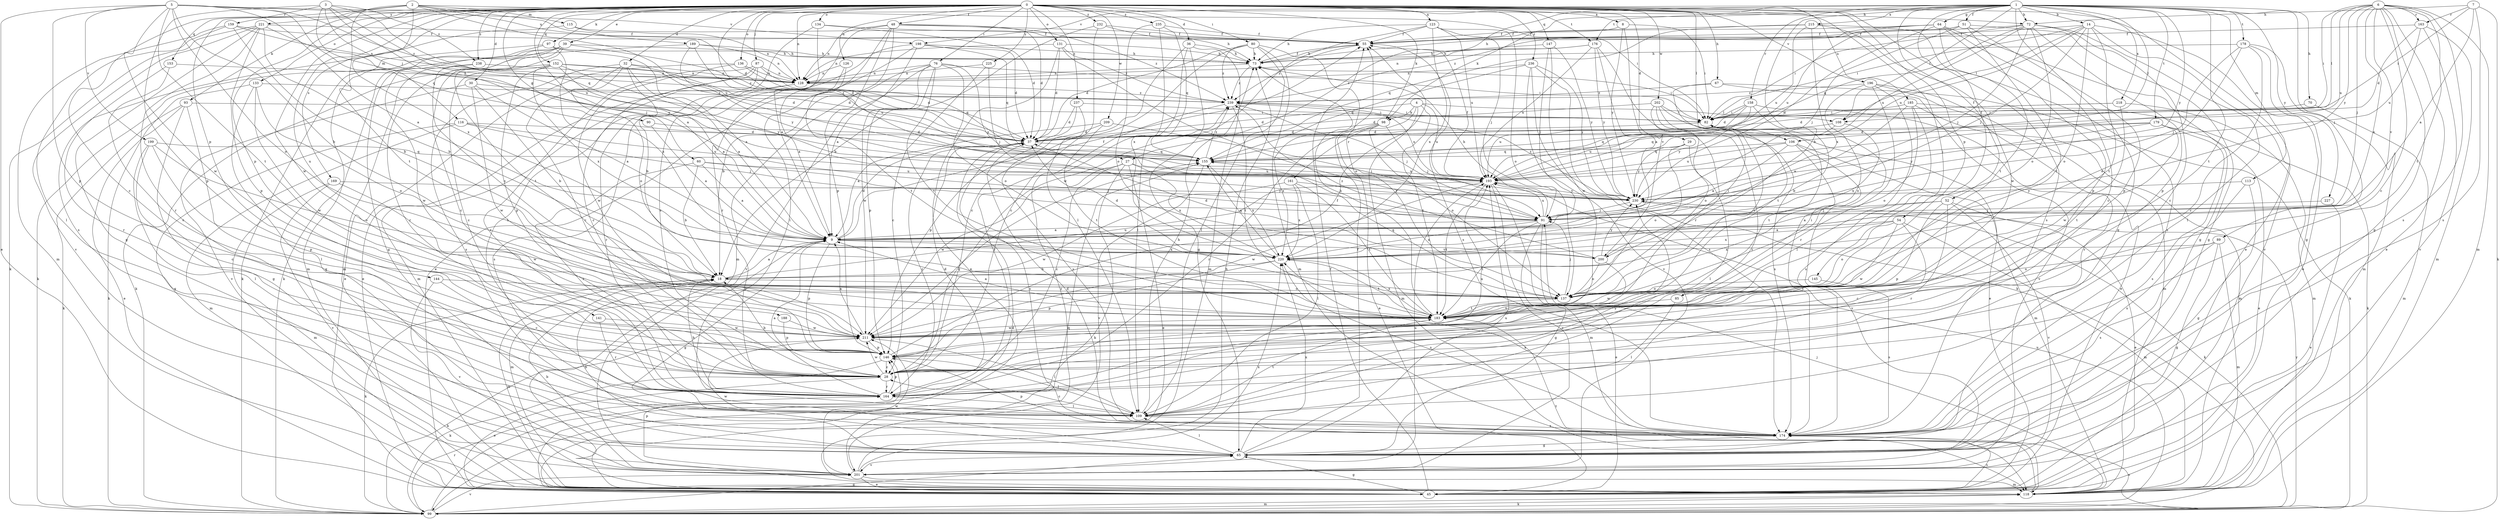 strict digraph  {
0;
1;
2;
3;
4;
5;
6;
7;
8;
9;
14;
18;
27;
28;
29;
30;
32;
36;
37;
39;
45;
48;
51;
52;
54;
55;
60;
64;
65;
67;
70;
72;
73;
76;
80;
82;
85;
87;
89;
90;
91;
93;
97;
98;
99;
106;
108;
109;
113;
115;
116;
118;
123;
126;
128;
131;
133;
134;
136;
137;
141;
144;
145;
146;
147;
152;
153;
155;
158;
159;
161;
163;
164;
169;
174;
176;
178;
179;
183;
185;
188;
189;
193;
196;
198;
199;
200;
201;
202;
209;
211;
215;
218;
220;
221;
225;
227;
230;
232;
235;
236;
237;
238;
239;
0 -> 8  [label=a];
0 -> 9  [label=a];
0 -> 27  [label=c];
0 -> 29  [label=d];
0 -> 30  [label=d];
0 -> 32  [label=d];
0 -> 36  [label=d];
0 -> 39  [label=e];
0 -> 45  [label=e];
0 -> 48  [label=f];
0 -> 60  [label=g];
0 -> 67  [label=h];
0 -> 76  [label=i];
0 -> 80  [label=i];
0 -> 85  [label=j];
0 -> 87  [label=j];
0 -> 93  [label=k];
0 -> 97  [label=k];
0 -> 98  [label=k];
0 -> 106  [label=l];
0 -> 123  [label=n];
0 -> 126  [label=n];
0 -> 128  [label=n];
0 -> 131  [label=o];
0 -> 133  [label=o];
0 -> 134  [label=o];
0 -> 136  [label=o];
0 -> 141  [label=p];
0 -> 144  [label=p];
0 -> 145  [label=p];
0 -> 147  [label=q];
0 -> 152  [label=q];
0 -> 169  [label=s];
0 -> 174  [label=s];
0 -> 176  [label=t];
0 -> 185  [label=u];
0 -> 188  [label=u];
0 -> 196  [label=v];
0 -> 202  [label=w];
0 -> 209  [label=w];
0 -> 211  [label=w];
0 -> 221  [label=y];
0 -> 225  [label=y];
0 -> 232  [label=z];
0 -> 235  [label=z];
0 -> 236  [label=z];
0 -> 237  [label=z];
0 -> 238  [label=z];
1 -> 14  [label=b];
1 -> 18  [label=b];
1 -> 27  [label=c];
1 -> 51  [label=f];
1 -> 52  [label=f];
1 -> 54  [label=f];
1 -> 64  [label=g];
1 -> 65  [label=g];
1 -> 70  [label=h];
1 -> 72  [label=h];
1 -> 89  [label=j];
1 -> 98  [label=k];
1 -> 106  [label=l];
1 -> 108  [label=l];
1 -> 113  [label=m];
1 -> 158  [label=r];
1 -> 176  [label=t];
1 -> 178  [label=t];
1 -> 179  [label=t];
1 -> 183  [label=t];
1 -> 198  [label=v];
1 -> 215  [label=x];
1 -> 218  [label=x];
1 -> 227  [label=y];
1 -> 230  [label=y];
2 -> 28  [label=c];
2 -> 37  [label=d];
2 -> 82  [label=i];
2 -> 115  [label=m];
2 -> 153  [label=q];
2 -> 183  [label=t];
2 -> 189  [label=u];
2 -> 193  [label=u];
2 -> 220  [label=x];
3 -> 90  [label=j];
3 -> 91  [label=j];
3 -> 116  [label=m];
3 -> 146  [label=p];
3 -> 155  [label=q];
3 -> 159  [label=r];
3 -> 193  [label=u];
3 -> 238  [label=z];
4 -> 37  [label=d];
4 -> 98  [label=k];
4 -> 108  [label=l];
4 -> 118  [label=m];
4 -> 161  [label=r];
4 -> 183  [label=t];
4 -> 193  [label=u];
5 -> 9  [label=a];
5 -> 18  [label=b];
5 -> 45  [label=e];
5 -> 72  [label=h];
5 -> 137  [label=o];
5 -> 146  [label=p];
5 -> 155  [label=q];
5 -> 183  [label=t];
5 -> 198  [label=v];
5 -> 199  [label=v];
5 -> 211  [label=w];
5 -> 239  [label=z];
6 -> 28  [label=c];
6 -> 45  [label=e];
6 -> 65  [label=g];
6 -> 82  [label=i];
6 -> 91  [label=j];
6 -> 108  [label=l];
6 -> 118  [label=m];
6 -> 163  [label=r];
6 -> 174  [label=s];
6 -> 183  [label=t];
6 -> 193  [label=u];
6 -> 200  [label=v];
6 -> 220  [label=x];
6 -> 230  [label=y];
7 -> 9  [label=a];
7 -> 72  [label=h];
7 -> 82  [label=i];
7 -> 99  [label=k];
7 -> 163  [label=r];
7 -> 174  [label=s];
8 -> 55  [label=f];
8 -> 82  [label=i];
8 -> 200  [label=v];
8 -> 230  [label=y];
9 -> 37  [label=d];
9 -> 55  [label=f];
9 -> 65  [label=g];
9 -> 118  [label=m];
9 -> 146  [label=p];
9 -> 200  [label=v];
9 -> 220  [label=x];
14 -> 55  [label=f];
14 -> 65  [label=g];
14 -> 82  [label=i];
14 -> 91  [label=j];
14 -> 108  [label=l];
14 -> 137  [label=o];
14 -> 183  [label=t];
14 -> 193  [label=u];
14 -> 201  [label=v];
18 -> 9  [label=a];
18 -> 99  [label=k];
18 -> 118  [label=m];
18 -> 137  [label=o];
18 -> 193  [label=u];
27 -> 28  [label=c];
27 -> 45  [label=e];
27 -> 99  [label=k];
27 -> 193  [label=u];
27 -> 211  [label=w];
27 -> 220  [label=x];
28 -> 18  [label=b];
28 -> 45  [label=e];
28 -> 155  [label=q];
28 -> 164  [label=r];
28 -> 193  [label=u];
28 -> 211  [label=w];
29 -> 109  [label=l];
29 -> 137  [label=o];
29 -> 155  [label=q];
29 -> 230  [label=y];
30 -> 9  [label=a];
30 -> 18  [label=b];
30 -> 201  [label=v];
30 -> 211  [label=w];
30 -> 239  [label=z];
32 -> 9  [label=a];
32 -> 18  [label=b];
32 -> 28  [label=c];
32 -> 37  [label=d];
32 -> 128  [label=n];
32 -> 137  [label=o];
32 -> 174  [label=s];
36 -> 28  [label=c];
36 -> 65  [label=g];
36 -> 73  [label=h];
36 -> 109  [label=l];
36 -> 118  [label=m];
37 -> 155  [label=q];
37 -> 164  [label=r];
37 -> 174  [label=s];
39 -> 28  [label=c];
39 -> 37  [label=d];
39 -> 65  [label=g];
39 -> 73  [label=h];
39 -> 99  [label=k];
39 -> 118  [label=m];
39 -> 164  [label=r];
39 -> 183  [label=t];
45 -> 55  [label=f];
45 -> 65  [label=g];
45 -> 155  [label=q];
45 -> 174  [label=s];
48 -> 37  [label=d];
48 -> 55  [label=f];
48 -> 109  [label=l];
48 -> 118  [label=m];
48 -> 128  [label=n];
48 -> 146  [label=p];
48 -> 164  [label=r];
48 -> 239  [label=z];
51 -> 55  [label=f];
51 -> 65  [label=g];
51 -> 91  [label=j];
51 -> 146  [label=p];
51 -> 183  [label=t];
51 -> 193  [label=u];
52 -> 9  [label=a];
52 -> 45  [label=e];
52 -> 91  [label=j];
52 -> 146  [label=p];
52 -> 164  [label=r];
52 -> 201  [label=v];
54 -> 9  [label=a];
54 -> 28  [label=c];
54 -> 118  [label=m];
54 -> 137  [label=o];
54 -> 211  [label=w];
54 -> 220  [label=x];
55 -> 73  [label=h];
55 -> 174  [label=s];
55 -> 239  [label=z];
60 -> 9  [label=a];
60 -> 18  [label=b];
60 -> 91  [label=j];
60 -> 164  [label=r];
60 -> 193  [label=u];
64 -> 28  [label=c];
64 -> 55  [label=f];
64 -> 65  [label=g];
64 -> 73  [label=h];
64 -> 146  [label=p];
64 -> 183  [label=t];
64 -> 230  [label=y];
64 -> 239  [label=z];
65 -> 18  [label=b];
65 -> 55  [label=f];
65 -> 109  [label=l];
65 -> 193  [label=u];
65 -> 201  [label=v];
65 -> 211  [label=w];
65 -> 220  [label=x];
67 -> 99  [label=k];
67 -> 183  [label=t];
67 -> 201  [label=v];
67 -> 239  [label=z];
70 -> 82  [label=i];
70 -> 118  [label=m];
72 -> 28  [label=c];
72 -> 55  [label=f];
72 -> 82  [label=i];
72 -> 91  [label=j];
72 -> 109  [label=l];
72 -> 137  [label=o];
72 -> 146  [label=p];
72 -> 155  [label=q];
72 -> 193  [label=u];
73 -> 55  [label=f];
73 -> 82  [label=i];
73 -> 128  [label=n];
73 -> 239  [label=z];
76 -> 18  [label=b];
76 -> 82  [label=i];
76 -> 128  [label=n];
76 -> 137  [label=o];
76 -> 146  [label=p];
76 -> 183  [label=t];
76 -> 201  [label=v];
76 -> 211  [label=w];
76 -> 230  [label=y];
80 -> 28  [label=c];
80 -> 37  [label=d];
80 -> 73  [label=h];
80 -> 109  [label=l];
80 -> 118  [label=m];
80 -> 137  [label=o];
80 -> 239  [label=z];
82 -> 37  [label=d];
82 -> 137  [label=o];
82 -> 183  [label=t];
85 -> 109  [label=l];
85 -> 183  [label=t];
87 -> 28  [label=c];
87 -> 45  [label=e];
87 -> 118  [label=m];
87 -> 128  [label=n];
87 -> 155  [label=q];
87 -> 164  [label=r];
89 -> 65  [label=g];
89 -> 118  [label=m];
89 -> 137  [label=o];
89 -> 174  [label=s];
89 -> 220  [label=x];
90 -> 9  [label=a];
90 -> 37  [label=d];
91 -> 9  [label=a];
91 -> 45  [label=e];
91 -> 65  [label=g];
91 -> 73  [label=h];
91 -> 183  [label=t];
91 -> 193  [label=u];
91 -> 220  [label=x];
93 -> 45  [label=e];
93 -> 65  [label=g];
93 -> 82  [label=i];
93 -> 99  [label=k];
93 -> 109  [label=l];
97 -> 9  [label=a];
97 -> 73  [label=h];
97 -> 99  [label=k];
97 -> 118  [label=m];
97 -> 220  [label=x];
98 -> 37  [label=d];
98 -> 45  [label=e];
98 -> 91  [label=j];
98 -> 137  [label=o];
98 -> 164  [label=r];
98 -> 220  [label=x];
99 -> 37  [label=d];
99 -> 65  [label=g];
99 -> 118  [label=m];
99 -> 164  [label=r];
99 -> 174  [label=s];
99 -> 193  [label=u];
99 -> 201  [label=v];
99 -> 230  [label=y];
106 -> 9  [label=a];
106 -> 118  [label=m];
106 -> 155  [label=q];
106 -> 174  [label=s];
106 -> 193  [label=u];
106 -> 201  [label=v];
108 -> 155  [label=q];
108 -> 193  [label=u];
108 -> 220  [label=x];
109 -> 28  [label=c];
109 -> 73  [label=h];
109 -> 174  [label=s];
109 -> 183  [label=t];
109 -> 230  [label=y];
113 -> 65  [label=g];
113 -> 174  [label=s];
113 -> 230  [label=y];
115 -> 55  [label=f];
115 -> 128  [label=n];
115 -> 174  [label=s];
116 -> 37  [label=d];
116 -> 65  [label=g];
116 -> 91  [label=j];
116 -> 118  [label=m];
116 -> 193  [label=u];
118 -> 91  [label=j];
118 -> 99  [label=k];
118 -> 183  [label=t];
123 -> 55  [label=f];
123 -> 73  [label=h];
123 -> 91  [label=j];
123 -> 137  [label=o];
123 -> 193  [label=u];
123 -> 211  [label=w];
123 -> 220  [label=x];
126 -> 9  [label=a];
126 -> 128  [label=n];
126 -> 183  [label=t];
128 -> 164  [label=r];
128 -> 174  [label=s];
128 -> 239  [label=z];
131 -> 37  [label=d];
131 -> 45  [label=e];
131 -> 73  [label=h];
131 -> 91  [label=j];
131 -> 128  [label=n];
131 -> 239  [label=z];
133 -> 65  [label=g];
133 -> 99  [label=k];
133 -> 137  [label=o];
133 -> 211  [label=w];
133 -> 239  [label=z];
134 -> 9  [label=a];
134 -> 37  [label=d];
134 -> 55  [label=f];
134 -> 109  [label=l];
136 -> 37  [label=d];
136 -> 45  [label=e];
136 -> 128  [label=n];
136 -> 211  [label=w];
137 -> 91  [label=j];
137 -> 155  [label=q];
137 -> 183  [label=t];
141 -> 164  [label=r];
141 -> 211  [label=w];
144 -> 28  [label=c];
144 -> 137  [label=o];
144 -> 201  [label=v];
145 -> 137  [label=o];
145 -> 174  [label=s];
146 -> 28  [label=c];
146 -> 55  [label=f];
146 -> 99  [label=k];
146 -> 109  [label=l];
147 -> 73  [label=h];
147 -> 91  [label=j];
147 -> 211  [label=w];
147 -> 230  [label=y];
152 -> 9  [label=a];
152 -> 28  [label=c];
152 -> 37  [label=d];
152 -> 99  [label=k];
152 -> 128  [label=n];
152 -> 146  [label=p];
152 -> 220  [label=x];
152 -> 230  [label=y];
153 -> 28  [label=c];
153 -> 128  [label=n];
153 -> 164  [label=r];
155 -> 193  [label=u];
155 -> 201  [label=v];
155 -> 220  [label=x];
155 -> 239  [label=z];
158 -> 18  [label=b];
158 -> 37  [label=d];
158 -> 82  [label=i];
158 -> 164  [label=r];
158 -> 193  [label=u];
158 -> 230  [label=y];
159 -> 18  [label=b];
159 -> 55  [label=f];
159 -> 109  [label=l];
159 -> 118  [label=m];
159 -> 128  [label=n];
161 -> 109  [label=l];
161 -> 183  [label=t];
161 -> 211  [label=w];
161 -> 220  [label=x];
161 -> 230  [label=y];
163 -> 37  [label=d];
163 -> 55  [label=f];
163 -> 118  [label=m];
163 -> 193  [label=u];
163 -> 201  [label=v];
164 -> 9  [label=a];
164 -> 18  [label=b];
164 -> 37  [label=d];
164 -> 109  [label=l];
164 -> 146  [label=p];
169 -> 118  [label=m];
169 -> 201  [label=v];
169 -> 211  [label=w];
169 -> 230  [label=y];
174 -> 37  [label=d];
174 -> 65  [label=g];
174 -> 146  [label=p];
174 -> 220  [label=x];
176 -> 9  [label=a];
176 -> 73  [label=h];
176 -> 128  [label=n];
176 -> 164  [label=r];
176 -> 193  [label=u];
176 -> 230  [label=y];
178 -> 28  [label=c];
178 -> 45  [label=e];
178 -> 73  [label=h];
178 -> 91  [label=j];
178 -> 118  [label=m];
178 -> 137  [label=o];
179 -> 37  [label=d];
179 -> 45  [label=e];
179 -> 155  [label=q];
179 -> 174  [label=s];
179 -> 183  [label=t];
179 -> 230  [label=y];
183 -> 9  [label=a];
183 -> 73  [label=h];
183 -> 82  [label=i];
183 -> 211  [label=w];
183 -> 220  [label=x];
185 -> 9  [label=a];
185 -> 82  [label=i];
185 -> 99  [label=k];
185 -> 118  [label=m];
185 -> 137  [label=o];
185 -> 174  [label=s];
188 -> 146  [label=p];
188 -> 211  [label=w];
189 -> 73  [label=h];
189 -> 99  [label=k];
189 -> 128  [label=n];
189 -> 193  [label=u];
189 -> 230  [label=y];
193 -> 55  [label=f];
193 -> 118  [label=m];
193 -> 183  [label=t];
193 -> 201  [label=v];
193 -> 211  [label=w];
193 -> 230  [label=y];
196 -> 45  [label=e];
196 -> 109  [label=l];
196 -> 118  [label=m];
196 -> 137  [label=o];
196 -> 164  [label=r];
196 -> 239  [label=z];
198 -> 9  [label=a];
198 -> 28  [label=c];
198 -> 37  [label=d];
198 -> 45  [label=e];
198 -> 73  [label=h];
198 -> 155  [label=q];
199 -> 28  [label=c];
199 -> 109  [label=l];
199 -> 137  [label=o];
199 -> 146  [label=p];
199 -> 155  [label=q];
200 -> 37  [label=d];
200 -> 82  [label=i];
200 -> 137  [label=o];
200 -> 211  [label=w];
200 -> 230  [label=y];
200 -> 239  [label=z];
201 -> 18  [label=b];
201 -> 45  [label=e];
201 -> 73  [label=h];
201 -> 118  [label=m];
201 -> 146  [label=p];
201 -> 193  [label=u];
201 -> 211  [label=w];
201 -> 220  [label=x];
201 -> 239  [label=z];
202 -> 37  [label=d];
202 -> 45  [label=e];
202 -> 82  [label=i];
202 -> 137  [label=o];
202 -> 164  [label=r];
202 -> 174  [label=s];
209 -> 9  [label=a];
209 -> 37  [label=d];
209 -> 91  [label=j];
209 -> 183  [label=t];
211 -> 9  [label=a];
211 -> 99  [label=k];
211 -> 109  [label=l];
211 -> 146  [label=p];
215 -> 55  [label=f];
215 -> 155  [label=q];
215 -> 174  [label=s];
215 -> 193  [label=u];
215 -> 211  [label=w];
215 -> 220  [label=x];
218 -> 37  [label=d];
218 -> 82  [label=i];
218 -> 118  [label=m];
218 -> 211  [label=w];
220 -> 18  [label=b];
220 -> 37  [label=d];
220 -> 146  [label=p];
220 -> 155  [label=q];
220 -> 174  [label=s];
220 -> 183  [label=t];
221 -> 18  [label=b];
221 -> 55  [label=f];
221 -> 65  [label=g];
221 -> 99  [label=k];
221 -> 146  [label=p];
221 -> 164  [label=r];
221 -> 201  [label=v];
221 -> 230  [label=y];
225 -> 28  [label=c];
225 -> 91  [label=j];
225 -> 128  [label=n];
227 -> 45  [label=e];
227 -> 91  [label=j];
230 -> 91  [label=j];
230 -> 99  [label=k];
230 -> 239  [label=z];
232 -> 18  [label=b];
232 -> 55  [label=f];
232 -> 73  [label=h];
232 -> 109  [label=l];
235 -> 55  [label=f];
235 -> 137  [label=o];
235 -> 155  [label=q];
235 -> 220  [label=x];
236 -> 99  [label=k];
236 -> 128  [label=n];
236 -> 155  [label=q];
236 -> 174  [label=s];
236 -> 201  [label=v];
236 -> 230  [label=y];
237 -> 37  [label=d];
237 -> 82  [label=i];
237 -> 146  [label=p];
237 -> 174  [label=s];
238 -> 128  [label=n];
238 -> 137  [label=o];
238 -> 211  [label=w];
239 -> 82  [label=i];
239 -> 91  [label=j];
239 -> 164  [label=r];
239 -> 183  [label=t];
239 -> 193  [label=u];
}
